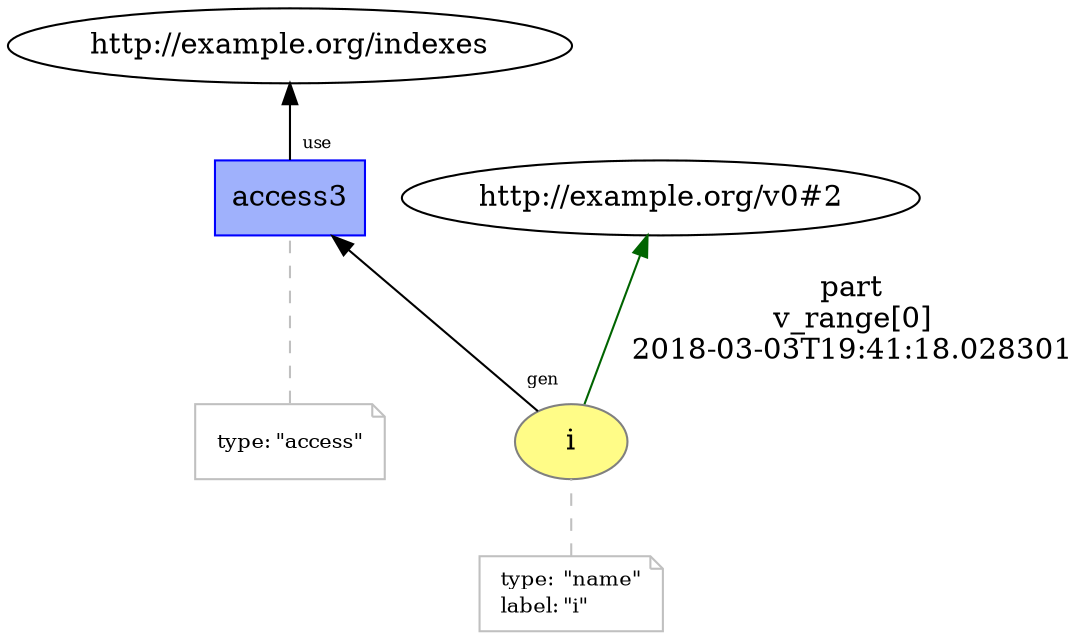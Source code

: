 digraph "PROV" { size="16,12"; rankdir="BT";
"http://example.org/i" [fillcolor="#FFFC87",color="#808080",style="filled",label="i",URL="http://example.org/i"]
"-attrs0" [color="gray",shape="note",fontsize="10",fontcolor="black",label=<<TABLE cellpadding="0" border="0">
	<TR>
	    <TD align="left">type:</TD>
	    <TD align="left">&quot;name&quot;</TD>
	</TR>
	<TR>
	    <TD align="left">label:</TD>
	    <TD align="left">&quot;i&quot;</TD>
	</TR>
</TABLE>>]
"-attrs0" -> "http://example.org/i" [color="gray",style="dashed",arrowhead="none"]
"http://example.org/i" -> "http://example.org/v0#2" [labelfontsize="8",labeldistance="1.5",color="darkgreen",labelangle="60.0",rotation="20",label="part
v_range[0]
2018-03-03T19:41:18.028301"]
"http://example.org/access3" [fillcolor="#9FB1FC",color="#0000FF",shape="polygon",sides="4",style="filled",label="access3",URL="http://example.org/access3"]
"-attrs1" [color="gray",shape="note",fontsize="10",fontcolor="black",label=<<TABLE cellpadding="0" border="0">
	<TR>
	    <TD align="left">type:</TD>
	    <TD align="left">&quot;access&quot;</TD>
	</TR>
</TABLE>>]
"-attrs1" -> "http://example.org/access3" [color="gray",style="dashed",arrowhead="none"]
"http://example.org/access3" -> "http://example.org/indexes" [labelfontsize="8",labeldistance="1.5",labelangle="60.0",rotation="20",taillabel="use"]
"http://example.org/i" -> "http://example.org/access3" [labelfontsize="8",labeldistance="1.5",labelangle="60.0",rotation="20",taillabel="gen"]
}